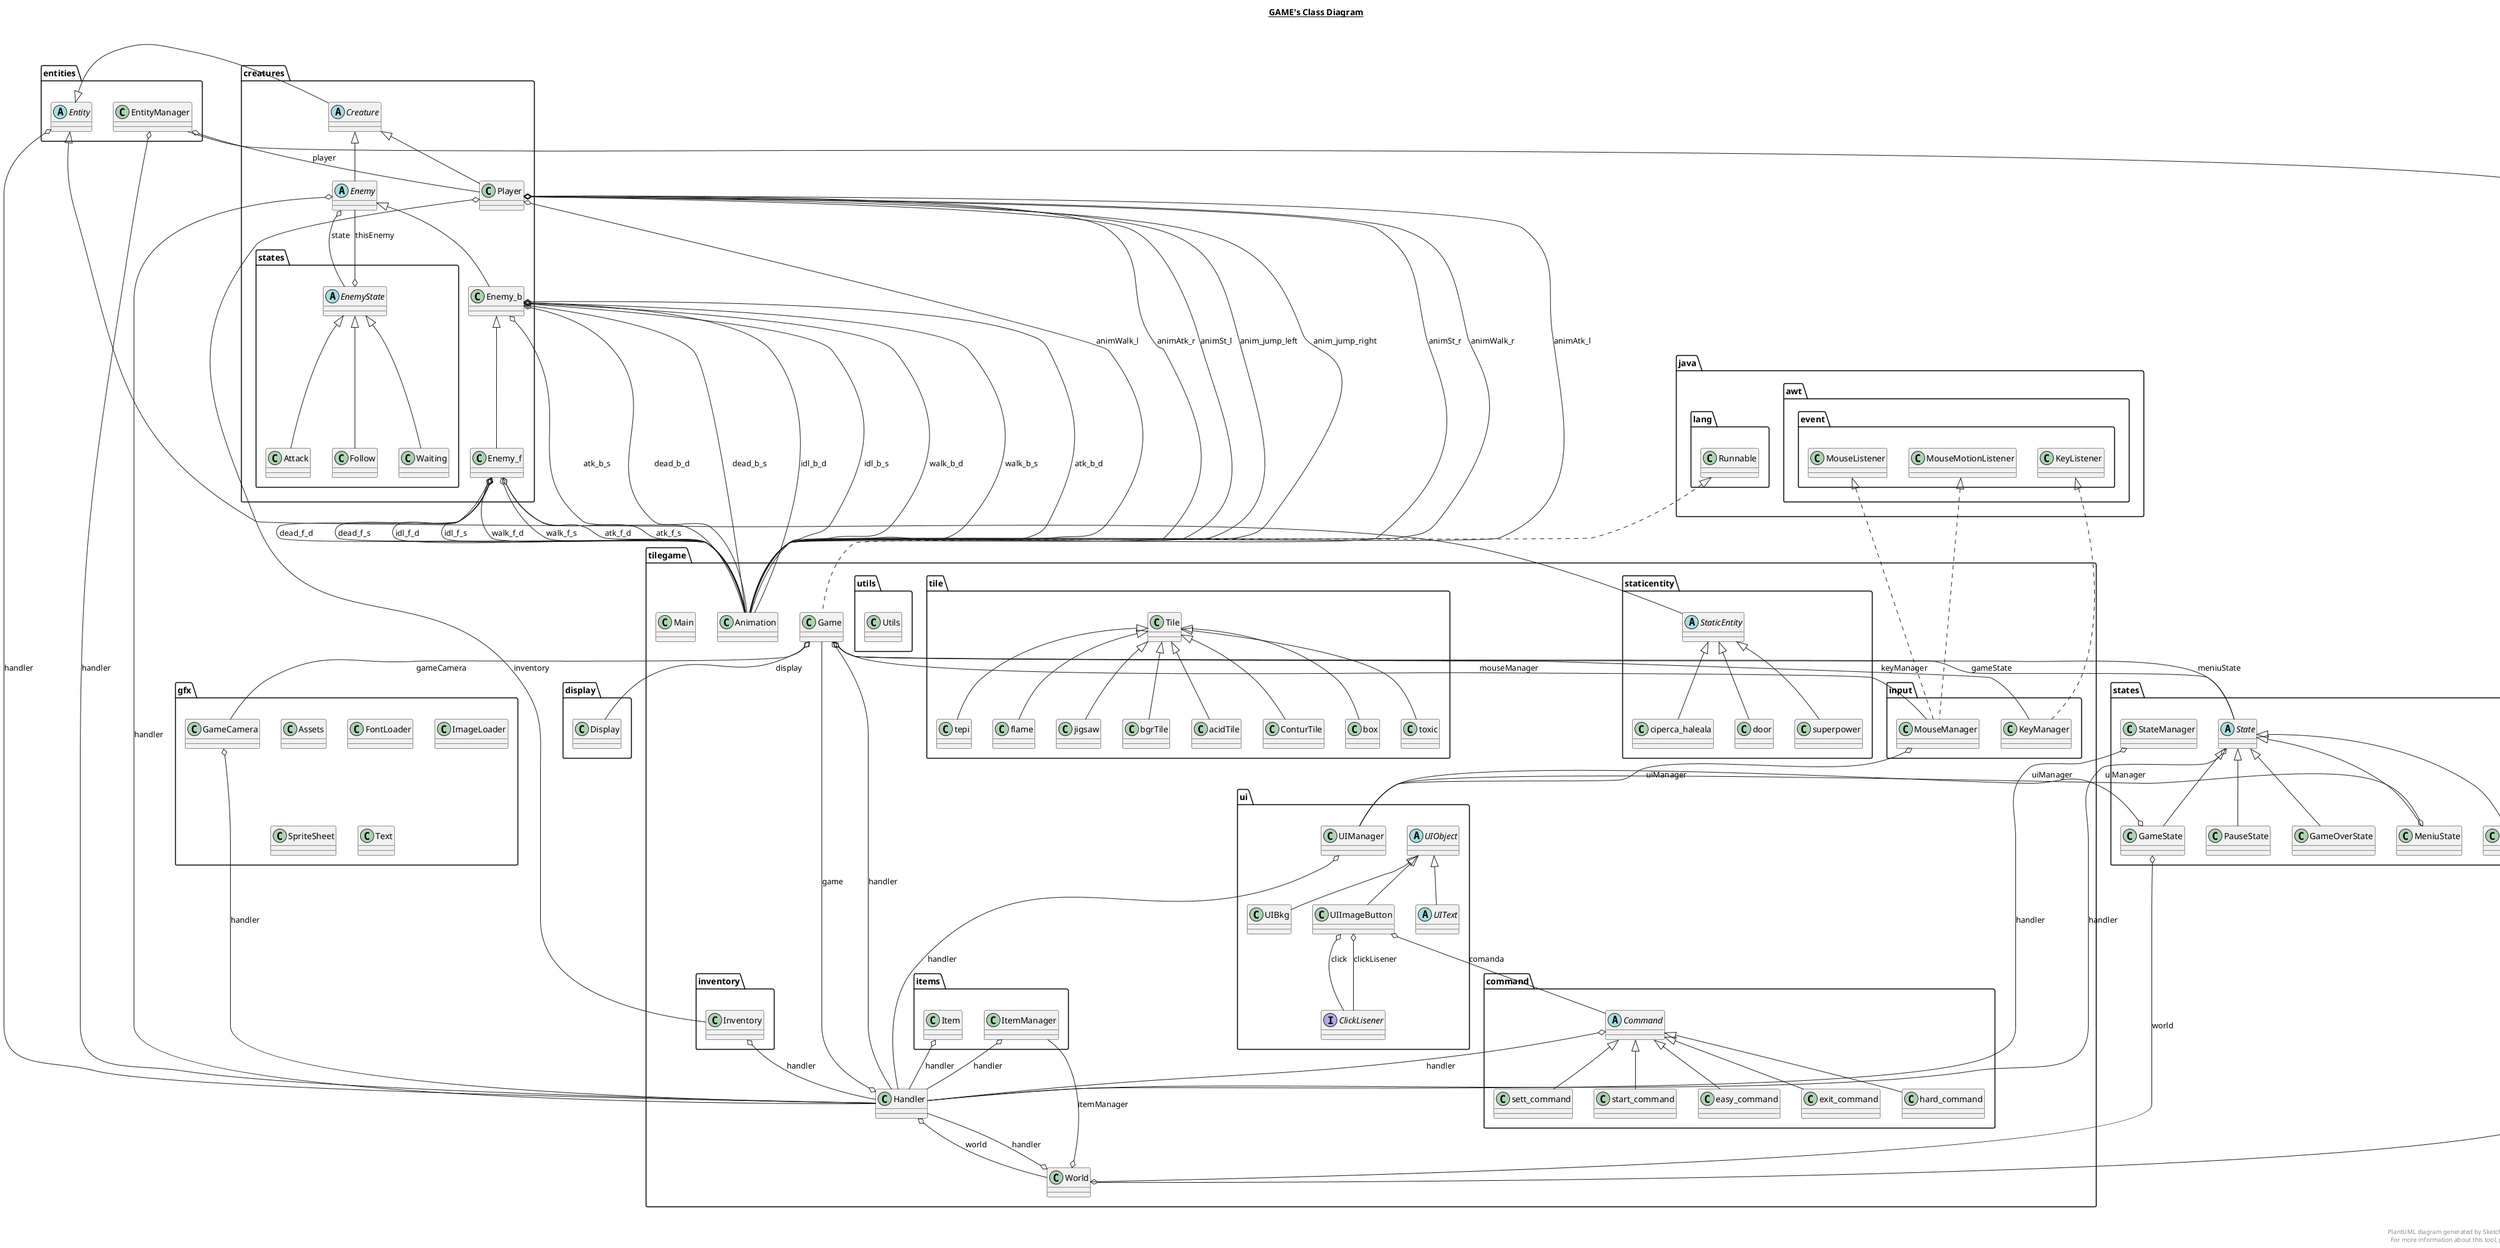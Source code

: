 @startuml

title __GAME's Class Diagram__\n

  namespace creatures {
    abstract class creatures.Creature {
    }
  }
  

  namespace creatures {
    abstract class creatures.Enemy {
    }
  }
  

  namespace creatures {
    class creatures.Enemy_b {
    }
  }
  

  namespace creatures {
    class creatures.Enemy_f {
    }
  }
  

  namespace creatures {
    class creatures.Player {
    }
  }
  

  namespace creatures {
    namespace states {
      class creatures.states.Attack {
      }
    }
  }
  

  namespace creatures {
    namespace states {
      abstract class creatures.states.EnemyState {
      }
    }
  }
  

  namespace creatures {
    namespace states {
      class creatures.states.Follow {
      }
    }
  }
  

  namespace creatures {
    namespace states {
      class creatures.states.Waiting {
      }
    }
  }
  

  namespace display {
    class display.Display {
    }
  }
  

  namespace entities {
    abstract class entities.Entity {
    }
  }
  

  namespace entities {
    class entities.EntityManager {
    }
  }
  

  namespace gfx {
    class gfx.Assets {
    }
  }
  

  namespace gfx {
    class gfx.FontLoader {
    }
  }
  

  namespace gfx {
    class gfx.GameCamera {
    }
  }
  

  namespace gfx {
    class gfx.ImageLoader {
    }
  }
  

  namespace gfx {
    class gfx.SpriteSheet {
    }
  }
  

  namespace gfx {
    class gfx.Text {
    }
  }
  

  namespace states {
    class states.GameOverState {
    }
  }
  

  namespace states {
    class states.GameState {
    }
  }
  

  namespace states {
    class states.MeniuState {
    }
  }
  

  namespace states {
    class states.PauseState {
    }
  }
  

  namespace states {
    class states.PlayState {
    }
  }
  

  namespace states {
    abstract class states.State {
    }
  }
  

  namespace states {
    class states.StateManager {
    }
  }
  

  namespace tilegame {
    class tilegame.Animation {
    }
  }
  

  namespace tilegame {
    class tilegame.Game {
    }
  }
  

  namespace tilegame {
    class tilegame.Handler {
    }
  }
  

  namespace tilegame {
    class tilegame.Main {
    }
  }
  

  namespace tilegame {
    class tilegame.World {
    }
  }
  

  namespace tilegame {
    namespace command {
      abstract class tilegame.command.Command {
      }
    }
  }
  

  namespace tilegame {
    namespace command {
      class tilegame.command.easy_command {
      }
    }
  }
  

  namespace tilegame {
    namespace command {
      class tilegame.command.exit_command {
      }
    }
  }
  

  namespace tilegame {
    namespace command {
      class tilegame.command.hard_command {
      }
    }
  }
  

  namespace tilegame {
    namespace command {
      class tilegame.command.sett_command {
      }
    }
  }
  

  namespace tilegame {
    namespace command {
      class tilegame.command.start_command {
      }
    }
  }
  

  namespace tilegame {
    namespace input {
      class tilegame.input.KeyManager {
      }
    }
  }
  

  namespace tilegame {
    namespace input {
      class tilegame.input.MouseManager {
      }
    }
  }
  

  namespace tilegame {
    namespace inventory {
      class tilegame.inventory.Inventory {
      }
    }
  }
  

  namespace tilegame {
    namespace items {
      class tilegame.items.Item {
      }
    }
  }
  

  namespace tilegame {
    namespace items {
      class tilegame.items.ItemManager {
      }
    }
  }
  

  namespace tilegame {
    namespace staticentity {
      abstract class tilegame.staticentity.StaticEntity {
      }
    }
  }
  

  namespace tilegame {
    namespace staticentity {
      class tilegame.staticentity.ciperca_haleala {
      }
    }
  }
  

  namespace tilegame {
    namespace staticentity {
      class tilegame.staticentity.door {
      }
    }
  }
  

  namespace tilegame {
    namespace staticentity {
      class tilegame.staticentity.superpower {
      }
    }
  }
  

  namespace tilegame {
    namespace tile {
      class tilegame.tile.ConturTile {
      }
    }
  }
  

  namespace tilegame {
    namespace tile {
      class tilegame.tile.Tile {
      }
    }
  }
  

  namespace tilegame {
    namespace tile {
      class tilegame.tile.acidTile {
      }
    }
  }
  

  namespace tilegame {
    namespace tile {
      class tilegame.tile.bgrTile {
      }
    }
  }
  

  namespace tilegame {
    namespace tile {
      class tilegame.tile.box {
      }
    }
  }
  

  namespace tilegame {
    namespace tile {
      class tilegame.tile.flame {
      }
    }
  }
  

  namespace tilegame {
    namespace tile {
      class tilegame.tile.jigsaw {
      }
    }
  }
  

  namespace tilegame {
    namespace tile {
      class tilegame.tile.tepi {
      }
    }
  }
  

  namespace tilegame {
    namespace tile {
      class tilegame.tile.toxic {
      }
    }
  }
  

  namespace tilegame {
    namespace ui {
      interface tilegame.ui.ClickLisener {
      }
    }
  }
  

  namespace tilegame {
    namespace ui {
      class tilegame.ui.UIBkg {
      }
    }
  }
  

  namespace tilegame {
    namespace ui {
      class tilegame.ui.UIImageButton {
      }
    }
  }
  

  namespace tilegame {
    namespace ui {
      class tilegame.ui.UIManager {
      }
    }
  }
  

  namespace tilegame {
    namespace ui {
      abstract class tilegame.ui.UIObject {
      }
    }
  }
  

  namespace tilegame {
    namespace ui {
      abstract class tilegame.ui.UIText {
      }
    }
  }
  

  namespace tilegame {
    namespace utils {
      class tilegame.utils.Utils {
      }
    }
  }
  

  creatures.Creature -up-|> entities.Entity
  creatures.Enemy -up-|> creatures.Creature
  creatures.Enemy o-- tilegame.Handler : handler
  creatures.Enemy o-- creatures.states.EnemyState : state
  creatures.Enemy_b -up-|> creatures.Enemy
  creatures.Enemy_b o-- tilegame.Animation : atk_b_d
  creatures.Enemy_b o-- tilegame.Animation : atk_b_s
  creatures.Enemy_b o-- tilegame.Animation : dead_b_d
  creatures.Enemy_b o-- tilegame.Animation : dead_b_s
  creatures.Enemy_b o-- tilegame.Animation : idl_b_d
  creatures.Enemy_b o-- tilegame.Animation : idl_b_s
  creatures.Enemy_b o-- tilegame.Animation : walk_b_d
  creatures.Enemy_b o-- tilegame.Animation : walk_b_s
  creatures.Enemy_f -up-|> creatures.Enemy_b
  creatures.Enemy_f o-- tilegame.Animation : atk_f_d
  creatures.Enemy_f o-- tilegame.Animation : atk_f_s
  creatures.Enemy_f o-- tilegame.Animation : dead_f_d
  creatures.Enemy_f o-- tilegame.Animation : dead_f_s
  creatures.Enemy_f o-- tilegame.Animation : idl_f_d
  creatures.Enemy_f o-- tilegame.Animation : idl_f_s
  creatures.Enemy_f o-- tilegame.Animation : walk_f_d
  creatures.Enemy_f o-- tilegame.Animation : walk_f_s
  creatures.Player -up-|> creatures.Creature
  creatures.Player o-- tilegame.Animation : animAtk_l
  creatures.Player o-- tilegame.Animation : animAtk_r
  creatures.Player o-- tilegame.Animation : animSt_l
  creatures.Player o-- tilegame.Animation : animSt_r
  creatures.Player o-- tilegame.Animation : animWalk_l
  creatures.Player o-- tilegame.Animation : animWalk_r
  creatures.Player o-- tilegame.Animation : anim_jump_left
  creatures.Player o-- tilegame.Animation : anim_jump_right
  creatures.Player o-- tilegame.inventory.Inventory : inventory
  creatures.states.Attack -up-|> creatures.states.EnemyState
  creatures.states.EnemyState o-- creatures.Enemy : thisEnemy
  creatures.states.Follow -up-|> creatures.states.EnemyState
  creatures.states.Waiting -up-|> creatures.states.EnemyState
  entities.Entity o-- tilegame.Handler : handler
  entities.EntityManager o-- tilegame.Handler : handler
  entities.EntityManager o-- creatures.Player : player
  gfx.GameCamera o-- tilegame.Handler : handler
  states.GameOverState -up-|> states.State
  states.GameState -up-|> states.State
  states.GameState o-- tilegame.ui.UIManager : uiManager
  states.GameState o-- tilegame.World : world
  states.MeniuState -up-|> states.State
  states.MeniuState o-- tilegame.ui.UIManager : uiManager
  states.PauseState -up-|> states.State
  states.PlayState -up-|> states.State
  states.State o-- tilegame.Handler : handler
  states.StateManager o-- tilegame.Handler : handler
  tilegame.Game .up.|> java.lang.Runnable
  tilegame.Game o-- states.State : gameState
  tilegame.Game o-- states.State : meniuState
  tilegame.Game o-- display.Display : display
  tilegame.Game o-- gfx.GameCamera : gameCamera
  tilegame.Game o-- tilegame.Handler : handler
  tilegame.Game o-- tilegame.input.KeyManager : keyManager
  tilegame.Game o-- tilegame.input.MouseManager : mouseManager
  tilegame.Handler o-- tilegame.Game : game
  tilegame.Handler o-- tilegame.World : world
  tilegame.World o-- entities.EntityManager : entityManager
  tilegame.World o-- tilegame.Handler : handler
  tilegame.World o-- tilegame.items.ItemManager : itemManager
  tilegame.command.Command o-- tilegame.Handler : handler
  tilegame.command.easy_command -up-|> tilegame.command.Command
  tilegame.command.exit_command -up-|> tilegame.command.Command
  tilegame.command.hard_command -up-|> tilegame.command.Command
  tilegame.command.sett_command -up-|> tilegame.command.Command
  tilegame.command.start_command -up-|> tilegame.command.Command
  tilegame.input.KeyManager .up.|> java.awt.event.KeyListener
  tilegame.input.MouseManager .up.|> java.awt.event.MouseListener
  tilegame.input.MouseManager .up.|> java.awt.event.MouseMotionListener
  tilegame.input.MouseManager o-- tilegame.ui.UIManager : uiManager
  tilegame.inventory.Inventory o-- tilegame.Handler : handler
  tilegame.items.Item o-- tilegame.Handler : handler
  tilegame.items.ItemManager o-- tilegame.Handler : handler
  tilegame.staticentity.StaticEntity -up-|> entities.Entity
  tilegame.staticentity.ciperca_haleala -up-|> tilegame.staticentity.StaticEntity
  tilegame.staticentity.door -up-|> tilegame.staticentity.StaticEntity
  tilegame.staticentity.superpower -up-|> tilegame.staticentity.StaticEntity
  tilegame.tile.ConturTile -up-|> tilegame.tile.Tile
  tilegame.tile.acidTile -up-|> tilegame.tile.Tile
  tilegame.tile.bgrTile -up-|> tilegame.tile.Tile
  tilegame.tile.box -up-|> tilegame.tile.Tile
  tilegame.tile.flame -up-|> tilegame.tile.Tile
  tilegame.tile.jigsaw -up-|> tilegame.tile.Tile
  tilegame.tile.tepi -up-|> tilegame.tile.Tile
  tilegame.tile.toxic -up-|> tilegame.tile.Tile
  tilegame.ui.UIBkg -up-|> tilegame.ui.UIObject
  tilegame.ui.UIImageButton -up-|> tilegame.ui.UIObject
  tilegame.ui.UIImageButton o-- tilegame.ui.ClickLisener : click
  tilegame.ui.UIImageButton o-- tilegame.ui.ClickLisener : clickLisener
  tilegame.ui.UIImageButton o-- tilegame.command.Command : comanda
  tilegame.ui.UIManager o-- tilegame.Handler : handler
  tilegame.ui.UIText -up-|> tilegame.ui.UIObject


right footer


PlantUML diagram generated by SketchIt! (https://bitbucket.org/pmesmeur/sketch.it)
For more information about this tool, please contact philippe.mesmeur@gmail.com
endfooter

@enduml
